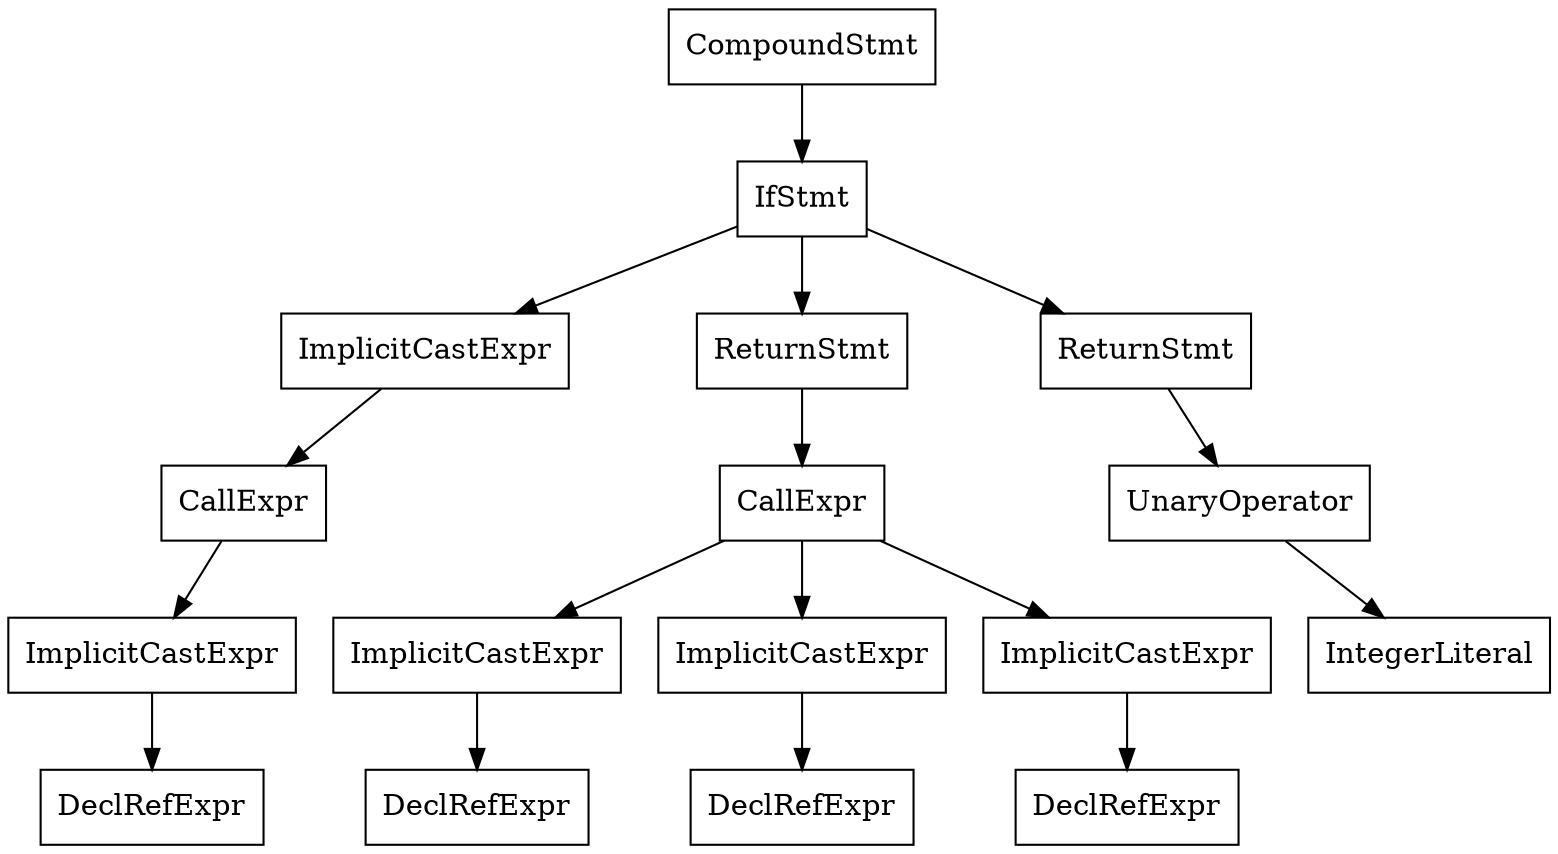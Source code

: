 digraph unnamed {

	Node0x55efdd28c8d8 [shape=record,label="{CompoundStmt}"];
	Node0x55efdd28c8d8 -> Node0x55efdd28c8a8;
	Node0x55efdd28c8a8 [shape=record,label="{IfStmt}"];
	Node0x55efdd28c8a8 -> Node0x55efdd28c6c0;
	Node0x55efdd28c8a8 -> Node0x55efdd28c850;
	Node0x55efdd28c8a8 -> Node0x55efdd28c898;
	Node0x55efdd28c6c0 [shape=record,label="{ImplicitCastExpr}"];
	Node0x55efdd28c6c0 -> Node0x55efdd28c6a0;
	Node0x55efdd28c6a0 [shape=record,label="{CallExpr}"];
	Node0x55efdd28c6a0 -> Node0x55efdd28c688;
	Node0x55efdd28c688 [shape=record,label="{ImplicitCastExpr}"];
	Node0x55efdd28c688 -> Node0x55efdd28c668;
	Node0x55efdd28c668 [shape=record,label="{DeclRefExpr}"];
	Node0x55efdd28c850 [shape=record,label="{ReturnStmt}"];
	Node0x55efdd28c850 -> Node0x55efdd28c7f0;
	Node0x55efdd28c7f0 [shape=record,label="{CallExpr}"];
	Node0x55efdd28c7f0 -> Node0x55efdd28c7d8;
	Node0x55efdd28c7f0 -> Node0x55efdd28c820;
	Node0x55efdd28c7f0 -> Node0x55efdd28c838;
	Node0x55efdd28c7d8 [shape=record,label="{ImplicitCastExpr}"];
	Node0x55efdd28c7d8 -> Node0x55efdd28c760;
	Node0x55efdd28c760 [shape=record,label="{DeclRefExpr}"];
	Node0x55efdd28c820 [shape=record,label="{ImplicitCastExpr}"];
	Node0x55efdd28c820 -> Node0x55efdd28c720;
	Node0x55efdd28c720 [shape=record,label="{DeclRefExpr}"];
	Node0x55efdd28c838 [shape=record,label="{ImplicitCastExpr}"];
	Node0x55efdd28c838 -> Node0x55efdd28c740;
	Node0x55efdd28c740 [shape=record,label="{DeclRefExpr}"];
	Node0x55efdd28c898 [shape=record,label="{ReturnStmt}"];
	Node0x55efdd28c898 -> Node0x55efdd28c880;
	Node0x55efdd28c880 [shape=record,label="{UnaryOperator}"];
	Node0x55efdd28c880 -> Node0x55efdd28c860;
	Node0x55efdd28c860 [shape=record,label="{IntegerLiteral}"];
}
